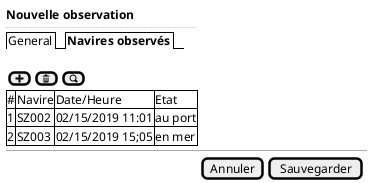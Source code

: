 @startsalt
{
  <b>Nouvelle observation
  ..
  {/ General | <b>Navires observés }
  .
  {[<&plus>]  | [<&trash>] | [<&magnifying-glass>]}

  {#
  # | Navire    | Date/Heure        | Etat
  1 | SZ002     | 02/15/2019 11:01  | au port
  2 | SZ003     | 02/15/2019 15;05  | en mer
  }

  -- | --

  .                          | {[Annuler] | [Sauvegarder]}
}
@endsalt
